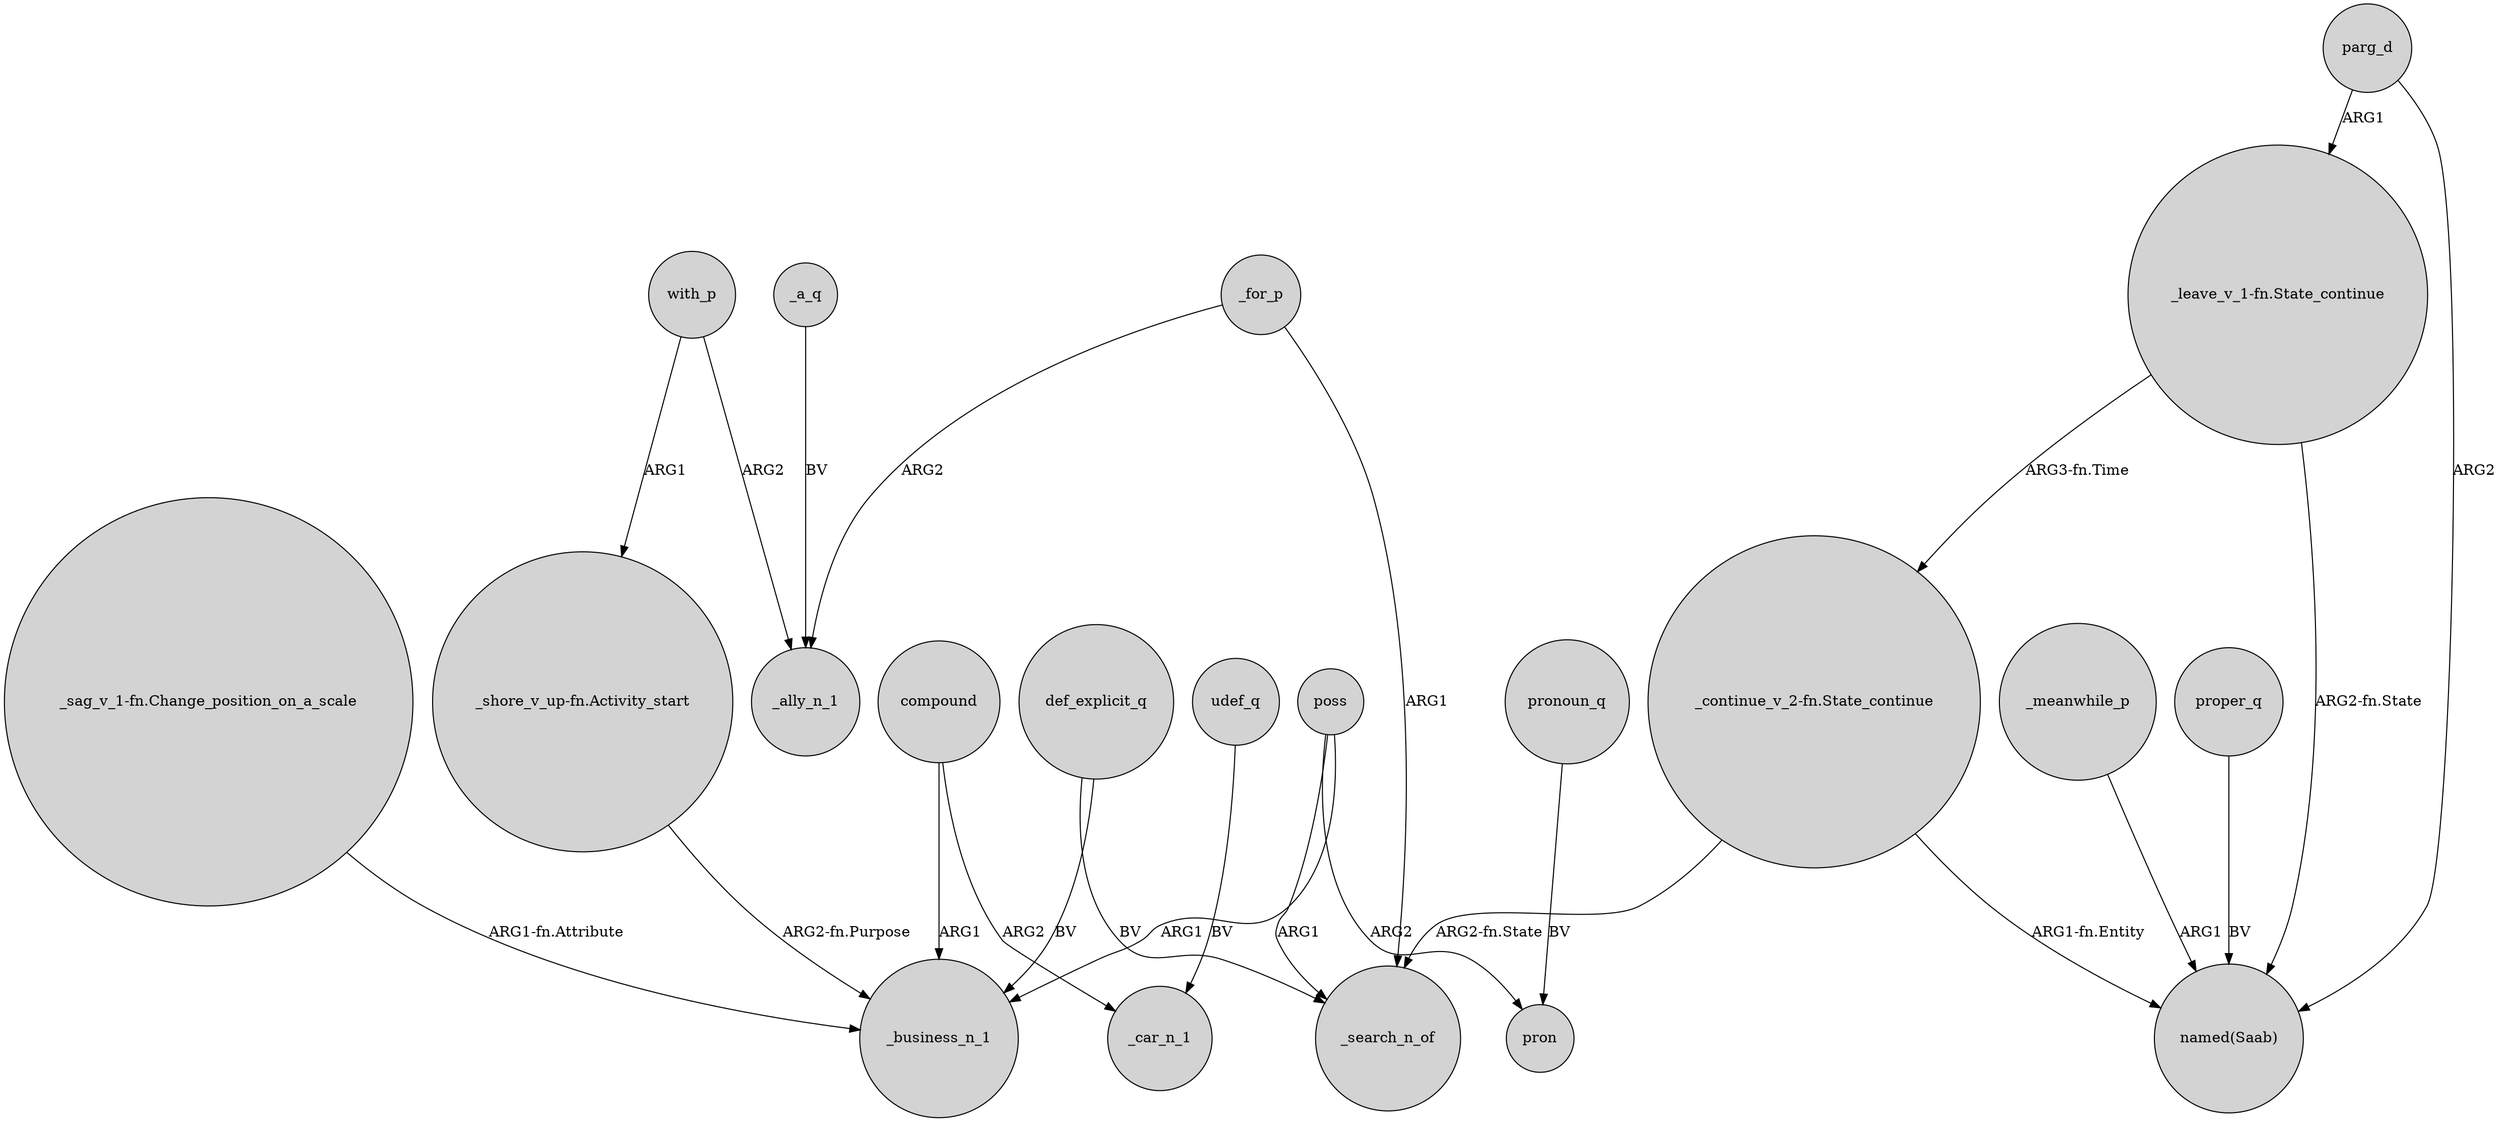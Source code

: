 digraph {
	node [shape=circle style=filled]
	def_explicit_q -> _business_n_1 [label=BV]
	_meanwhile_p -> "named(Saab)" [label=ARG1]
	poss -> _business_n_1 [label=ARG1]
	def_explicit_q -> _search_n_of [label=BV]
	_a_q -> _ally_n_1 [label=BV]
	with_p -> _ally_n_1 [label=ARG2]
	pronoun_q -> pron [label=BV]
	poss -> _search_n_of [label=ARG1]
	poss -> pron [label=ARG2]
	with_p -> "_shore_v_up-fn.Activity_start" [label=ARG1]
	"_shore_v_up-fn.Activity_start" -> _business_n_1 [label="ARG2-fn.Purpose"]
	compound -> _car_n_1 [label=ARG2]
	"_sag_v_1-fn.Change_position_on_a_scale" -> _business_n_1 [label="ARG1-fn.Attribute"]
	proper_q -> "named(Saab)" [label=BV]
	udef_q -> _car_n_1 [label=BV]
	parg_d -> "named(Saab)" [label=ARG2]
	_for_p -> _ally_n_1 [label=ARG2]
	"_continue_v_2-fn.State_continue" -> "named(Saab)" [label="ARG1-fn.Entity"]
	"_continue_v_2-fn.State_continue" -> _search_n_of [label="ARG2-fn.State"]
	"_leave_v_1-fn.State_continue" -> "_continue_v_2-fn.State_continue" [label="ARG3-fn.Time"]
	compound -> _business_n_1 [label=ARG1]
	"_leave_v_1-fn.State_continue" -> "named(Saab)" [label="ARG2-fn.State"]
	_for_p -> _search_n_of [label=ARG1]
	parg_d -> "_leave_v_1-fn.State_continue" [label=ARG1]
}
